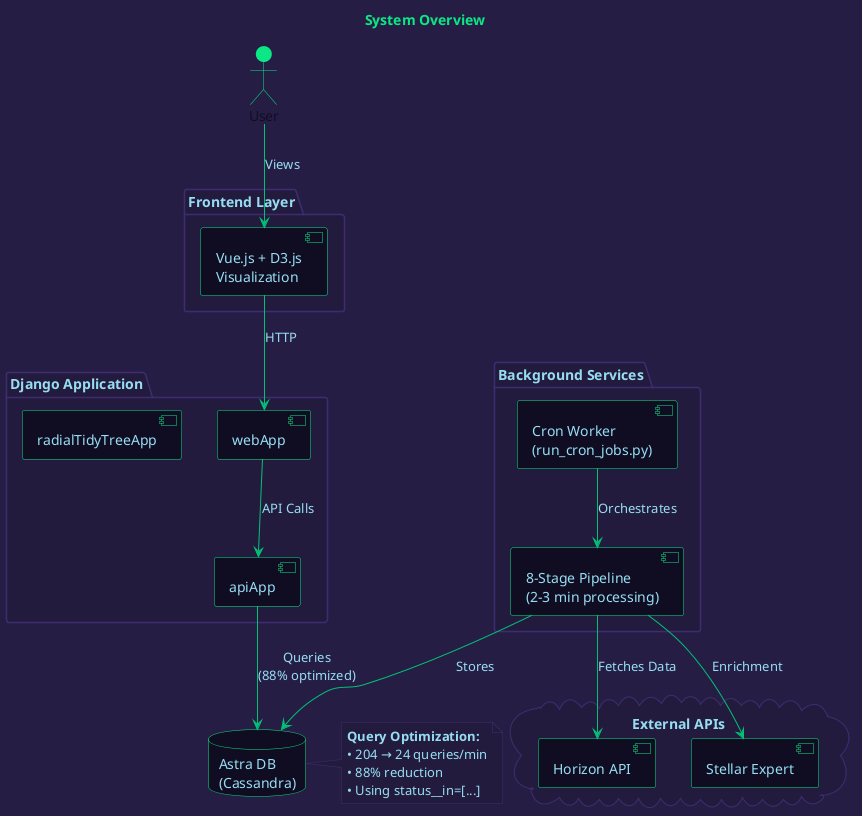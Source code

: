@startuml System Overview

skinparam backgroundColor #261D45
skinparam defaultFontColor #96DDF2

skinparam component {
  BackgroundColor #100D23
  BorderColor #0BE784
  FontColor #96DDF2
  ArrowColor #01C176
}

skinparam cloud {
  BackgroundColor #100D23
  BorderColor #0BE784
  FontColor #96DDF2
}

skinparam database {
  BackgroundColor #100D23
  BorderColor #0BE784
  FontColor #96DDF2
}

skinparam package {
  BackgroundColor #231B3D
  BorderColor #3f2c70
  FontColor #96DDF2
}

skinparam actor {
  BackgroundColor #0BE784
  BorderColor #0BE784
  FontColor #100D23
}

skinparam note {
  BackgroundColor #231B3D
  BorderColor #3f2c70
  FontColor #96DDF2
}

title <color:#0BE784>System Overview

actor User #0BE784

package "Frontend Layer" #231B3D {
  component "Vue.js + D3.js\nVisualization" as Frontend
}

package "Django Application" #231B3D {
  component "webApp" as WebApp
  component "apiApp" as ApiApp
  component "radialTidyTreeApp" as RadialApp
}

package "Background Services" #231B3D {
  component "Cron Worker\n(run_cron_jobs.py)" as CronWorker
  component "8-Stage Pipeline\n(2-3 min processing)" as Pipeline
}

cloud "External APIs" #231B3D {
  component "Horizon API" as Horizon
  component "Stellar Expert" as Expert
}

database "Astra DB\n(Cassandra)" as DB

User -[#01C176]-> Frontend : "Views"
Frontend -[#01C176]-> WebApp : "HTTP"
WebApp -[#01C176]-> ApiApp : "API Calls"
ApiApp -[#01C176]-> DB : "Queries\n(88% optimized)"
CronWorker -[#01C176]-> Pipeline : "Orchestrates"
Pipeline -[#01C176]-> Horizon : "Fetches Data"
Pipeline -[#01C176]-> Expert : "Enrichment"
Pipeline -[#01C176]-> DB : "Stores"

note right of DB #231B3D
  **Query Optimization:**
  • 204 → 24 queries/min
  • 88% reduction
  • Using status__in=[...]
end note

@enduml
